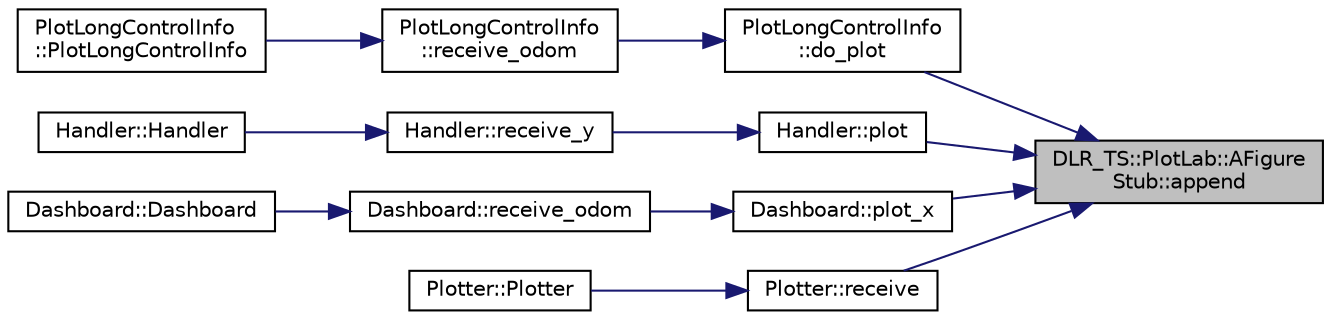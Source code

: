 digraph "DLR_TS::PlotLab::AFigureStub::append"
{
 // LATEX_PDF_SIZE
  edge [fontname="Helvetica",fontsize="10",labelfontname="Helvetica",labelfontsize="10"];
  node [fontname="Helvetica",fontsize="10",shape=record];
  rankdir="RL";
  Node1 [label="DLR_TS::PlotLab::AFigure\lStub::append",height=0.2,width=0.4,color="black", fillcolor="grey75", style="filled", fontcolor="black",tooltip=" "];
  Node1 -> Node2 [dir="back",color="midnightblue",fontsize="10",style="solid",fontname="Helvetica"];
  Node2 [label="PlotLongControlInfo\l::do_plot",height=0.2,width=0.4,color="black", fillcolor="white", style="filled",URL="$classPlotLongControlInfo.html#a2cbcd6e173fa48d566257d9eaf1582eb",tooltip=" "];
  Node2 -> Node3 [dir="back",color="midnightblue",fontsize="10",style="solid",fontname="Helvetica"];
  Node3 [label="PlotLongControlInfo\l::receive_odom",height=0.2,width=0.4,color="black", fillcolor="white", style="filled",URL="$classPlotLongControlInfo.html#a93c92bdfeee6f3027685d582f12339ef",tooltip=" "];
  Node3 -> Node4 [dir="back",color="midnightblue",fontsize="10",style="solid",fontname="Helvetica"];
  Node4 [label="PlotLongControlInfo\l::PlotLongControlInfo",height=0.2,width=0.4,color="black", fillcolor="white", style="filled",URL="$classPlotLongControlInfo.html#a3d3e1904f2495d7a53475bf51667ad96",tooltip=" "];
  Node1 -> Node5 [dir="back",color="midnightblue",fontsize="10",style="solid",fontname="Helvetica"];
  Node5 [label="Handler::plot",height=0.2,width=0.4,color="black", fillcolor="white", style="filled",URL="$classHandler.html#a80e6be5a979317bdeb9bd706e5f2e00e",tooltip=" "];
  Node5 -> Node6 [dir="back",color="midnightblue",fontsize="10",style="solid",fontname="Helvetica"];
  Node6 [label="Handler::receive_y",height=0.2,width=0.4,color="black", fillcolor="white", style="filled",URL="$classHandler.html#a57f24c07db2aaf2cf072258b9718cda3",tooltip=" "];
  Node6 -> Node7 [dir="back",color="midnightblue",fontsize="10",style="solid",fontname="Helvetica"];
  Node7 [label="Handler::Handler",height=0.2,width=0.4,color="black", fillcolor="white", style="filled",URL="$classHandler.html#ac6874a623c4bf7238c67abf15f495ed5",tooltip=" "];
  Node1 -> Node8 [dir="back",color="midnightblue",fontsize="10",style="solid",fontname="Helvetica"];
  Node8 [label="Dashboard::plot_x",height=0.2,width=0.4,color="black", fillcolor="white", style="filled",URL="$classDashboard.html#a809cd76a08281e6206d53a226463e663",tooltip=" "];
  Node8 -> Node9 [dir="back",color="midnightblue",fontsize="10",style="solid",fontname="Helvetica"];
  Node9 [label="Dashboard::receive_odom",height=0.2,width=0.4,color="black", fillcolor="white", style="filled",URL="$classDashboard.html#aa5ec1adc6b9b6530344249bc049792e5",tooltip=" "];
  Node9 -> Node10 [dir="back",color="midnightblue",fontsize="10",style="solid",fontname="Helvetica"];
  Node10 [label="Dashboard::Dashboard",height=0.2,width=0.4,color="black", fillcolor="white", style="filled",URL="$classDashboard.html#a0e6f5adac5375dd723e98c5e3a2ebb64",tooltip=" "];
  Node1 -> Node11 [dir="back",color="midnightblue",fontsize="10",style="solid",fontname="Helvetica"];
  Node11 [label="Plotter::receive",height=0.2,width=0.4,color="black", fillcolor="white", style="filled",URL="$classPlotter.html#a29e843739283ef7914b099f75e4edf90",tooltip=" "];
  Node11 -> Node12 [dir="back",color="midnightblue",fontsize="10",style="solid",fontname="Helvetica"];
  Node12 [label="Plotter::Plotter",height=0.2,width=0.4,color="black", fillcolor="white", style="filled",URL="$classPlotter.html#a72e562e20910c54649178c6cbdb3dd19",tooltip=" "];
}
